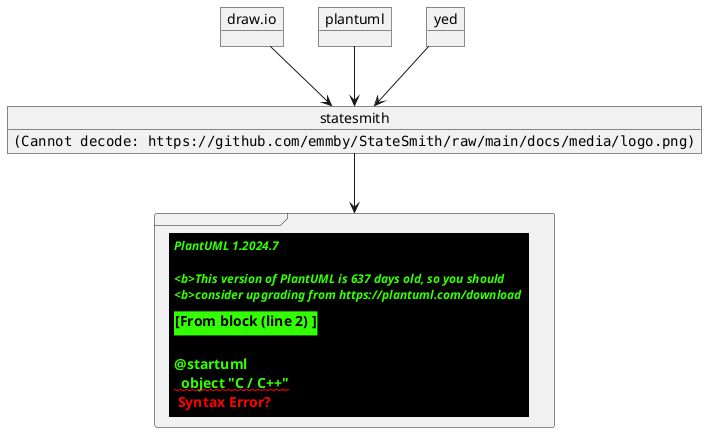 @startuml

frame output [
{{
  object "C / C++"
  object "C#"
  object "JavaScript\nTypeScript"
  object Python
}}
]

object "draw.io" as drawio
object plantuml
object yed
object statesmith

statesmith : <img:https://github.com/emmby/StateSmith/raw/main/docs/media/logo.png>


drawio --> statesmith
plantuml --> statesmith
yed --> statesmith

statesmith --> output

@enduml